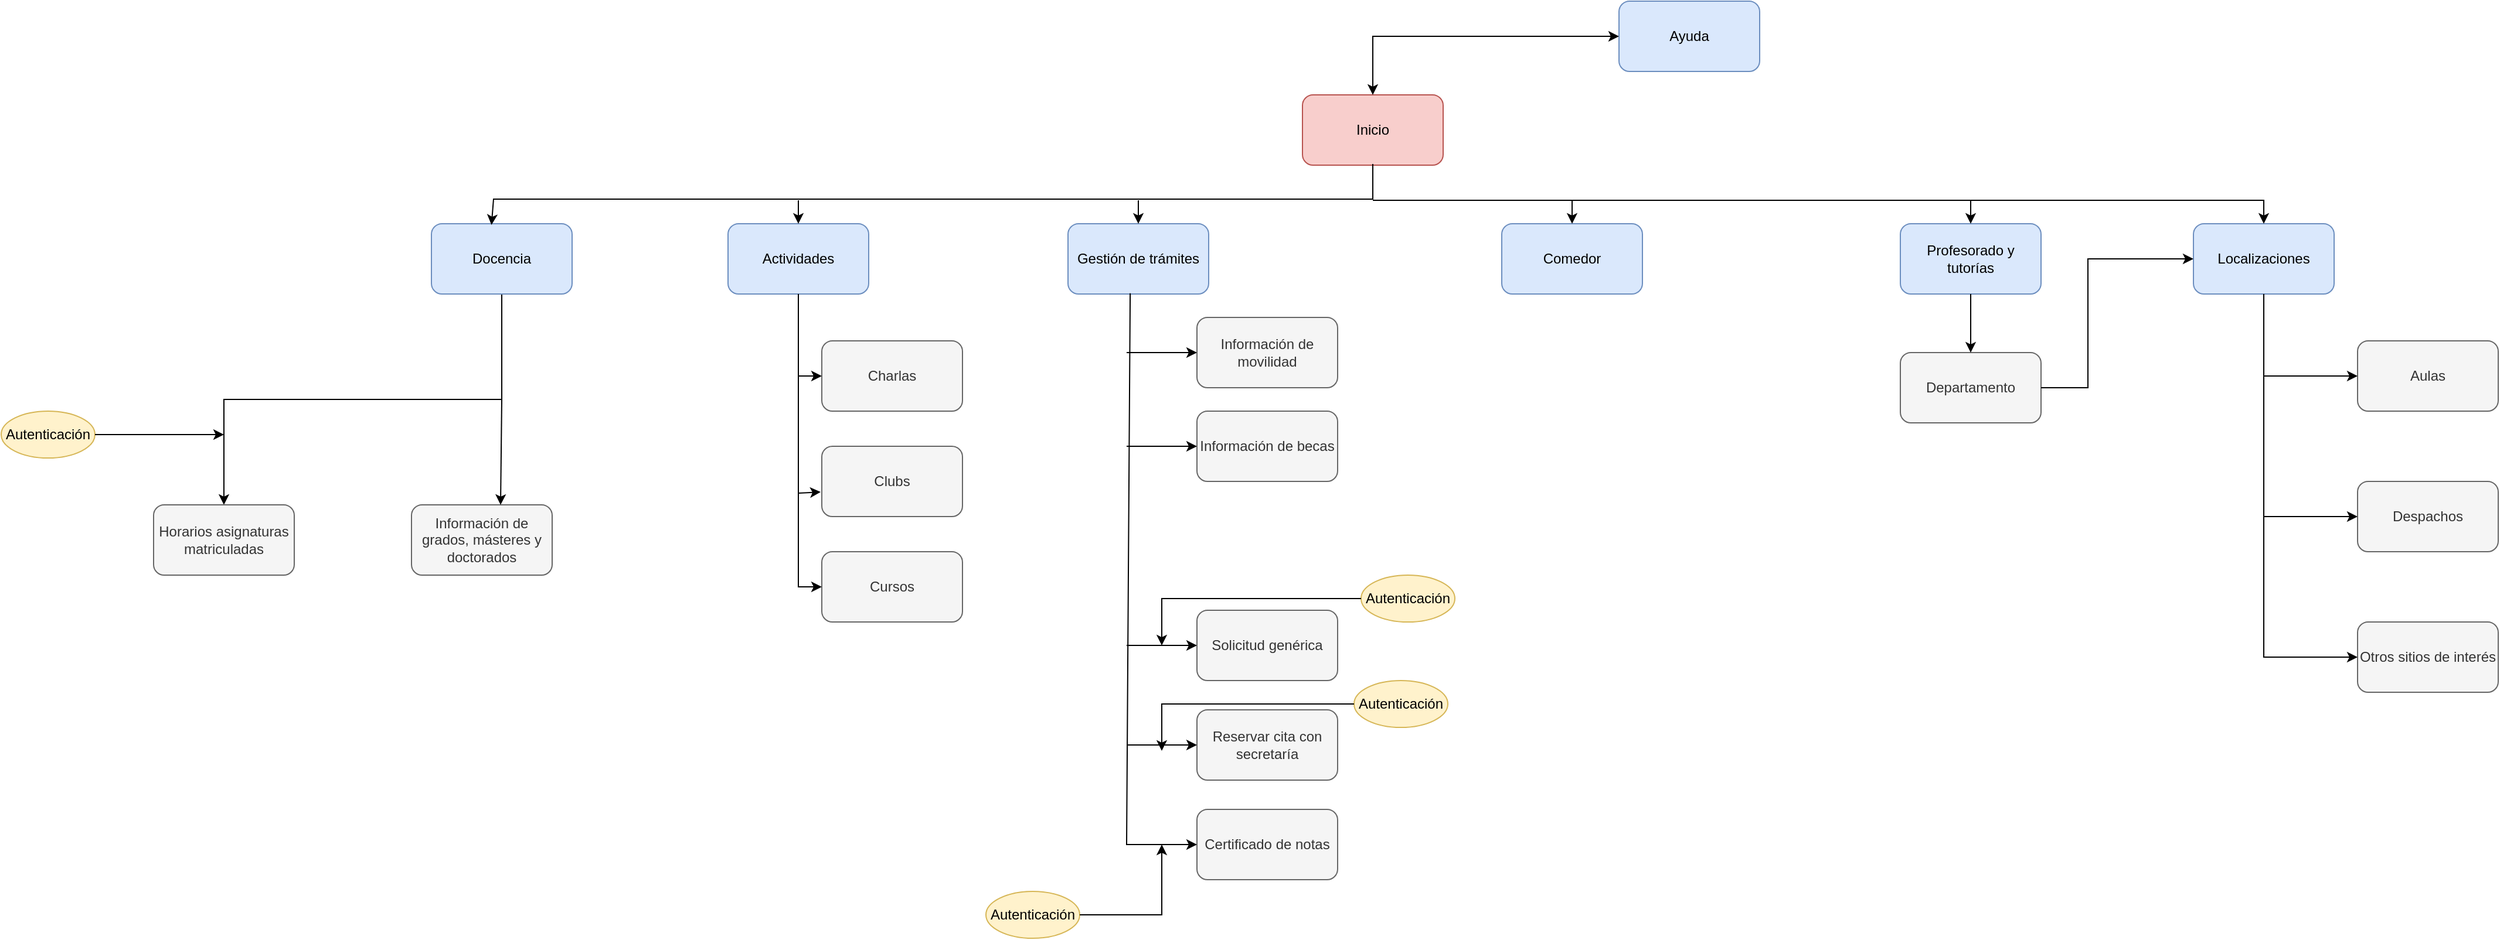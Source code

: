 <mxfile version="22.0.8" type="device">
  <diagram name="Página-1" id="i3td5TDXn7ywtJDDrA1z">
    <mxGraphModel dx="2577" dy="2059" grid="1" gridSize="10" guides="1" tooltips="1" connect="1" arrows="1" fold="1" page="1" pageScale="1" pageWidth="827" pageHeight="1169" math="0" shadow="0">
      <root>
        <mxCell id="0" />
        <mxCell id="1" parent="0" />
        <mxCell id="WYK5GVYj1YptVruKztGQ-1" value="Inicio" style="rounded=1;whiteSpace=wrap;html=1;fillColor=#f8cecc;strokeColor=#b85450;" parent="1" vertex="1">
          <mxGeometry x="330" y="30" width="120" height="60" as="geometry" />
        </mxCell>
        <mxCell id="WYK5GVYj1YptVruKztGQ-14" style="edgeStyle=orthogonalEdgeStyle;rounded=0;orthogonalLoop=1;jettySize=auto;html=1;exitX=0.5;exitY=1;exitDx=0;exitDy=0;entryX=0.5;entryY=0;entryDx=0;entryDy=0;" parent="1" source="WYK5GVYj1YptVruKztGQ-2" target="WYK5GVYj1YptVruKztGQ-13" edge="1">
          <mxGeometry relative="1" as="geometry" />
        </mxCell>
        <mxCell id="WYK5GVYj1YptVruKztGQ-2" value="Docencia" style="rounded=1;whiteSpace=wrap;html=1;fillColor=#dae8fc;strokeColor=#6c8ebf;" parent="1" vertex="1">
          <mxGeometry x="-413" y="140" width="120" height="60" as="geometry" />
        </mxCell>
        <mxCell id="WYK5GVYj1YptVruKztGQ-4" value="Gestión de trámites" style="rounded=1;whiteSpace=wrap;html=1;fillColor=#dae8fc;strokeColor=#6c8ebf;" parent="1" vertex="1">
          <mxGeometry x="130" y="140" width="120" height="60" as="geometry" />
        </mxCell>
        <mxCell id="WYK5GVYj1YptVruKztGQ-5" value="Comedor" style="rounded=1;whiteSpace=wrap;html=1;fillColor=#dae8fc;strokeColor=#6c8ebf;" parent="1" vertex="1">
          <mxGeometry x="500" y="140" width="120" height="60" as="geometry" />
        </mxCell>
        <mxCell id="WYK5GVYj1YptVruKztGQ-6" value="Profesorado y tutorías" style="rounded=1;whiteSpace=wrap;html=1;fillColor=#dae8fc;strokeColor=#6c8ebf;" parent="1" vertex="1">
          <mxGeometry x="840" y="140" width="120" height="60" as="geometry" />
        </mxCell>
        <mxCell id="WYK5GVYj1YptVruKztGQ-7" value="Localizaciones" style="rounded=1;whiteSpace=wrap;html=1;fillColor=#dae8fc;strokeColor=#6c8ebf;" parent="1" vertex="1">
          <mxGeometry x="1090" y="140" width="120" height="60" as="geometry" />
        </mxCell>
        <mxCell id="WYK5GVYj1YptVruKztGQ-9" value="Actividades" style="rounded=1;whiteSpace=wrap;html=1;fillColor=#dae8fc;strokeColor=#6c8ebf;" parent="1" vertex="1">
          <mxGeometry x="-160" y="140" width="120" height="60" as="geometry" />
        </mxCell>
        <mxCell id="WYK5GVYj1YptVruKztGQ-10" value="Ayuda" style="rounded=1;whiteSpace=wrap;html=1;fillColor=#dae8fc;strokeColor=#6c8ebf;" parent="1" vertex="1">
          <mxGeometry x="600" y="-50" width="120" height="60" as="geometry" />
        </mxCell>
        <mxCell id="WYK5GVYj1YptVruKztGQ-11" value="" style="endArrow=classic;startArrow=classic;html=1;rounded=0;entryX=0;entryY=0.5;entryDx=0;entryDy=0;exitX=0.5;exitY=0;exitDx=0;exitDy=0;" parent="1" source="WYK5GVYj1YptVruKztGQ-1" target="WYK5GVYj1YptVruKztGQ-10" edge="1">
          <mxGeometry width="50" height="50" relative="1" as="geometry">
            <mxPoint x="600" y="180" as="sourcePoint" />
            <mxPoint x="650" y="130" as="targetPoint" />
            <Array as="points">
              <mxPoint x="390" y="-20" />
            </Array>
          </mxGeometry>
        </mxCell>
        <mxCell id="WYK5GVYj1YptVruKztGQ-13" value="Horarios asignaturas matriculadas" style="rounded=1;whiteSpace=wrap;html=1;fillColor=#f5f5f5;fontColor=#333333;strokeColor=#666666;" parent="1" vertex="1">
          <mxGeometry x="-650" y="380" width="120" height="60" as="geometry" />
        </mxCell>
        <mxCell id="WYK5GVYj1YptVruKztGQ-15" value="Autenticación" style="ellipse;whiteSpace=wrap;html=1;fillColor=#fff2cc;strokeColor=#d6b656;" parent="1" vertex="1">
          <mxGeometry x="-780" y="300" width="80" height="40" as="geometry" />
        </mxCell>
        <mxCell id="WYK5GVYj1YptVruKztGQ-16" value="" style="endArrow=classic;html=1;rounded=0;exitX=1;exitY=0.5;exitDx=0;exitDy=0;" parent="1" source="WYK5GVYj1YptVruKztGQ-15" edge="1">
          <mxGeometry width="50" height="50" relative="1" as="geometry">
            <mxPoint x="-180" y="180" as="sourcePoint" />
            <mxPoint x="-590" y="320" as="targetPoint" />
          </mxGeometry>
        </mxCell>
        <mxCell id="WYK5GVYj1YptVruKztGQ-17" value="" style="endArrow=classic;html=1;rounded=0;exitX=0.5;exitY=1;exitDx=0;exitDy=0;entryX=0.427;entryY=0.017;entryDx=0;entryDy=0;entryPerimeter=0;" parent="1" target="WYK5GVYj1YptVruKztGQ-2" edge="1">
          <mxGeometry width="50" height="50" relative="1" as="geometry">
            <mxPoint x="390" y="89" as="sourcePoint" />
            <mxPoint x="-353" y="139" as="targetPoint" />
            <Array as="points">
              <mxPoint x="390" y="119" />
              <mxPoint x="-360" y="119" />
            </Array>
          </mxGeometry>
        </mxCell>
        <mxCell id="WYK5GVYj1YptVruKztGQ-18" value="" style="endArrow=classic;html=1;rounded=0;entryX=0.5;entryY=0;entryDx=0;entryDy=0;" parent="1" target="WYK5GVYj1YptVruKztGQ-9" edge="1">
          <mxGeometry width="50" height="50" relative="1" as="geometry">
            <mxPoint x="-100" y="120" as="sourcePoint" />
            <mxPoint x="80" y="130" as="targetPoint" />
          </mxGeometry>
        </mxCell>
        <mxCell id="WYK5GVYj1YptVruKztGQ-19" value="" style="endArrow=classic;html=1;rounded=0;entryX=0.5;entryY=0;entryDx=0;entryDy=0;" parent="1" target="WYK5GVYj1YptVruKztGQ-4" edge="1">
          <mxGeometry width="50" height="50" relative="1" as="geometry">
            <mxPoint x="190" y="120" as="sourcePoint" />
            <mxPoint x="80" y="130" as="targetPoint" />
          </mxGeometry>
        </mxCell>
        <mxCell id="WYK5GVYj1YptVruKztGQ-20" value="Charlas" style="rounded=1;whiteSpace=wrap;html=1;fillColor=#f5f5f5;fontColor=#333333;strokeColor=#666666;" parent="1" vertex="1">
          <mxGeometry x="-80" y="240" width="120" height="60" as="geometry" />
        </mxCell>
        <mxCell id="WYK5GVYj1YptVruKztGQ-21" value="Clubs" style="rounded=1;whiteSpace=wrap;html=1;fillColor=#f5f5f5;fontColor=#333333;strokeColor=#666666;" parent="1" vertex="1">
          <mxGeometry x="-80" y="330" width="120" height="60" as="geometry" />
        </mxCell>
        <mxCell id="WYK5GVYj1YptVruKztGQ-22" value="Cursos" style="rounded=1;whiteSpace=wrap;html=1;fillColor=#f5f5f5;fontColor=#333333;strokeColor=#666666;" parent="1" vertex="1">
          <mxGeometry x="-80" y="420" width="120" height="60" as="geometry" />
        </mxCell>
        <mxCell id="WYK5GVYj1YptVruKztGQ-23" value="" style="endArrow=classic;html=1;rounded=0;exitX=0.5;exitY=1;exitDx=0;exitDy=0;entryX=0;entryY=0.5;entryDx=0;entryDy=0;" parent="1" source="WYK5GVYj1YptVruKztGQ-9" target="WYK5GVYj1YptVruKztGQ-22" edge="1">
          <mxGeometry width="50" height="50" relative="1" as="geometry">
            <mxPoint x="70" y="280" as="sourcePoint" />
            <mxPoint x="120" y="230" as="targetPoint" />
            <Array as="points">
              <mxPoint x="-100" y="450" />
            </Array>
          </mxGeometry>
        </mxCell>
        <mxCell id="WYK5GVYj1YptVruKztGQ-24" value="" style="endArrow=classic;html=1;rounded=0;entryX=0;entryY=0.5;entryDx=0;entryDy=0;" parent="1" target="WYK5GVYj1YptVruKztGQ-20" edge="1">
          <mxGeometry width="50" height="50" relative="1" as="geometry">
            <mxPoint x="-100" y="270" as="sourcePoint" />
            <mxPoint x="120" y="230" as="targetPoint" />
          </mxGeometry>
        </mxCell>
        <mxCell id="WYK5GVYj1YptVruKztGQ-25" value="" style="endArrow=classic;html=1;rounded=0;entryX=-0.008;entryY=0.65;entryDx=0;entryDy=0;entryPerimeter=0;" parent="1" target="WYK5GVYj1YptVruKztGQ-21" edge="1">
          <mxGeometry width="50" height="50" relative="1" as="geometry">
            <mxPoint x="-100" y="370" as="sourcePoint" />
            <mxPoint x="120" y="230" as="targetPoint" />
          </mxGeometry>
        </mxCell>
        <mxCell id="WYK5GVYj1YptVruKztGQ-26" value="Departamento" style="rounded=1;whiteSpace=wrap;html=1;fillColor=#f5f5f5;fontColor=#333333;strokeColor=#666666;" parent="1" vertex="1">
          <mxGeometry x="840" y="250" width="120" height="60" as="geometry" />
        </mxCell>
        <mxCell id="WYK5GVYj1YptVruKztGQ-27" value="" style="endArrow=classic;html=1;rounded=0;exitX=0.5;exitY=1;exitDx=0;exitDy=0;entryX=0.5;entryY=0;entryDx=0;entryDy=0;" parent="1" source="WYK5GVYj1YptVruKztGQ-6" target="WYK5GVYj1YptVruKztGQ-26" edge="1">
          <mxGeometry width="50" height="50" relative="1" as="geometry">
            <mxPoint x="770" y="280" as="sourcePoint" />
            <mxPoint x="820" y="230" as="targetPoint" />
          </mxGeometry>
        </mxCell>
        <mxCell id="WYK5GVYj1YptVruKztGQ-28" value="" style="endArrow=classic;html=1;rounded=0;entryX=0.5;entryY=0;entryDx=0;entryDy=0;" parent="1" target="WYK5GVYj1YptVruKztGQ-7" edge="1">
          <mxGeometry width="50" height="50" relative="1" as="geometry">
            <mxPoint x="390" y="120" as="sourcePoint" />
            <mxPoint x="800" y="230" as="targetPoint" />
            <Array as="points">
              <mxPoint x="1150" y="120" />
            </Array>
          </mxGeometry>
        </mxCell>
        <mxCell id="WYK5GVYj1YptVruKztGQ-29" value="" style="endArrow=classic;html=1;rounded=0;entryX=0.5;entryY=0;entryDx=0;entryDy=0;" parent="1" target="WYK5GVYj1YptVruKztGQ-5" edge="1">
          <mxGeometry width="50" height="50" relative="1" as="geometry">
            <mxPoint x="560" y="120" as="sourcePoint" />
            <mxPoint x="800" y="230" as="targetPoint" />
          </mxGeometry>
        </mxCell>
        <mxCell id="WYK5GVYj1YptVruKztGQ-30" value="" style="endArrow=classic;html=1;rounded=0;entryX=0.5;entryY=0;entryDx=0;entryDy=0;" parent="1" target="WYK5GVYj1YptVruKztGQ-6" edge="1">
          <mxGeometry width="50" height="50" relative="1" as="geometry">
            <mxPoint x="900" y="120" as="sourcePoint" />
            <mxPoint x="800" y="230" as="targetPoint" />
          </mxGeometry>
        </mxCell>
        <mxCell id="WYK5GVYj1YptVruKztGQ-31" value="Información de movilidad" style="rounded=1;whiteSpace=wrap;html=1;fillColor=#f5f5f5;fontColor=#333333;strokeColor=#666666;" parent="1" vertex="1">
          <mxGeometry x="240" y="220" width="120" height="60" as="geometry" />
        </mxCell>
        <mxCell id="WYK5GVYj1YptVruKztGQ-32" value="Información de becas" style="rounded=1;whiteSpace=wrap;html=1;fillColor=#f5f5f5;fontColor=#333333;strokeColor=#666666;" parent="1" vertex="1">
          <mxGeometry x="240" y="300" width="120" height="60" as="geometry" />
        </mxCell>
        <mxCell id="WYK5GVYj1YptVruKztGQ-33" value="Información de grados, másteres y doctorados" style="rounded=1;whiteSpace=wrap;html=1;fillColor=#f5f5f5;fontColor=#333333;strokeColor=#666666;" parent="1" vertex="1">
          <mxGeometry x="-430" y="380" width="120" height="60" as="geometry" />
        </mxCell>
        <mxCell id="WYK5GVYj1YptVruKztGQ-34" value="Solicitud genérica" style="rounded=1;whiteSpace=wrap;html=1;fillColor=#f5f5f5;fontColor=#333333;strokeColor=#666666;" parent="1" vertex="1">
          <mxGeometry x="240" y="470" width="120" height="60" as="geometry" />
        </mxCell>
        <mxCell id="WYK5GVYj1YptVruKztGQ-35" value="Certificado de notas" style="rounded=1;whiteSpace=wrap;html=1;fillColor=#f5f5f5;fontColor=#333333;strokeColor=#666666;" parent="1" vertex="1">
          <mxGeometry x="240" y="640" width="120" height="60" as="geometry" />
        </mxCell>
        <mxCell id="WYK5GVYj1YptVruKztGQ-36" value="Reservar cita con secretaría" style="rounded=1;whiteSpace=wrap;html=1;fillColor=#f5f5f5;fontColor=#333333;strokeColor=#666666;" parent="1" vertex="1">
          <mxGeometry x="240" y="555" width="120" height="60" as="geometry" />
        </mxCell>
        <mxCell id="WYK5GVYj1YptVruKztGQ-37" value="" style="endArrow=classic;html=1;rounded=0;exitX=0.442;exitY=0.99;exitDx=0;exitDy=0;exitPerimeter=0;entryX=0;entryY=0.5;entryDx=0;entryDy=0;" parent="1" source="WYK5GVYj1YptVruKztGQ-4" target="WYK5GVYj1YptVruKztGQ-35" edge="1">
          <mxGeometry width="50" height="50" relative="1" as="geometry">
            <mxPoint x="400" y="460" as="sourcePoint" />
            <mxPoint x="450" y="410" as="targetPoint" />
            <Array as="points">
              <mxPoint x="180" y="670" />
            </Array>
          </mxGeometry>
        </mxCell>
        <mxCell id="WYK5GVYj1YptVruKztGQ-38" value="" style="endArrow=classic;html=1;rounded=0;entryX=0;entryY=0.5;entryDx=0;entryDy=0;" parent="1" target="WYK5GVYj1YptVruKztGQ-31" edge="1">
          <mxGeometry width="50" height="50" relative="1" as="geometry">
            <mxPoint x="180" y="250" as="sourcePoint" />
            <mxPoint x="450" y="410" as="targetPoint" />
          </mxGeometry>
        </mxCell>
        <mxCell id="WYK5GVYj1YptVruKztGQ-39" value="" style="endArrow=classic;html=1;rounded=0;entryX=0;entryY=0.5;entryDx=0;entryDy=0;" parent="1" target="WYK5GVYj1YptVruKztGQ-32" edge="1">
          <mxGeometry width="50" height="50" relative="1" as="geometry">
            <mxPoint x="180" y="330" as="sourcePoint" />
            <mxPoint x="450" y="410" as="targetPoint" />
          </mxGeometry>
        </mxCell>
        <mxCell id="WYK5GVYj1YptVruKztGQ-40" value="" style="endArrow=classic;html=1;rounded=0;" parent="1" edge="1">
          <mxGeometry width="50" height="50" relative="1" as="geometry">
            <mxPoint x="-353" y="290" as="sourcePoint" />
            <mxPoint x="-354" y="380" as="targetPoint" />
          </mxGeometry>
        </mxCell>
        <mxCell id="WYK5GVYj1YptVruKztGQ-41" value="" style="endArrow=classic;html=1;rounded=0;entryX=0;entryY=0.5;entryDx=0;entryDy=0;" parent="1" target="WYK5GVYj1YptVruKztGQ-34" edge="1">
          <mxGeometry width="50" height="50" relative="1" as="geometry">
            <mxPoint x="180" y="500" as="sourcePoint" />
            <mxPoint x="450" y="410" as="targetPoint" />
          </mxGeometry>
        </mxCell>
        <mxCell id="WYK5GVYj1YptVruKztGQ-42" value="" style="endArrow=classic;html=1;rounded=0;entryX=0;entryY=0.5;entryDx=0;entryDy=0;" parent="1" target="WYK5GVYj1YptVruKztGQ-36" edge="1">
          <mxGeometry width="50" height="50" relative="1" as="geometry">
            <mxPoint x="180" y="585" as="sourcePoint" />
            <mxPoint x="450" y="410" as="targetPoint" />
          </mxGeometry>
        </mxCell>
        <mxCell id="WYK5GVYj1YptVruKztGQ-44" value="Autenticación" style="ellipse;whiteSpace=wrap;html=1;fillColor=#fff2cc;strokeColor=#d6b656;" parent="1" vertex="1">
          <mxGeometry x="60" y="710" width="80" height="40" as="geometry" />
        </mxCell>
        <mxCell id="WYK5GVYj1YptVruKztGQ-45" value="Autenticación" style="ellipse;whiteSpace=wrap;html=1;fillColor=#fff2cc;strokeColor=#d6b656;" parent="1" vertex="1">
          <mxGeometry x="374" y="530" width="80" height="40" as="geometry" />
        </mxCell>
        <mxCell id="WYK5GVYj1YptVruKztGQ-46" value="Autenticación" style="ellipse;whiteSpace=wrap;html=1;fillColor=#fff2cc;strokeColor=#d6b656;" parent="1" vertex="1">
          <mxGeometry x="380" y="440" width="80" height="40" as="geometry" />
        </mxCell>
        <mxCell id="WYK5GVYj1YptVruKztGQ-47" value="" style="endArrow=classic;html=1;rounded=0;exitX=1;exitY=0.5;exitDx=0;exitDy=0;" parent="1" source="WYK5GVYj1YptVruKztGQ-44" edge="1">
          <mxGeometry width="50" height="50" relative="1" as="geometry">
            <mxPoint x="-180" y="620" as="sourcePoint" />
            <mxPoint x="210" y="670" as="targetPoint" />
            <Array as="points">
              <mxPoint x="210" y="730" />
            </Array>
          </mxGeometry>
        </mxCell>
        <mxCell id="WYK5GVYj1YptVruKztGQ-48" value="" style="endArrow=classic;html=1;rounded=0;exitX=0;exitY=0.5;exitDx=0;exitDy=0;" parent="1" source="WYK5GVYj1YptVruKztGQ-45" edge="1">
          <mxGeometry width="50" height="50" relative="1" as="geometry">
            <mxPoint x="-180" y="620" as="sourcePoint" />
            <mxPoint x="210" y="590" as="targetPoint" />
            <Array as="points">
              <mxPoint x="210" y="550" />
            </Array>
          </mxGeometry>
        </mxCell>
        <mxCell id="WYK5GVYj1YptVruKztGQ-49" value="" style="endArrow=classic;html=1;rounded=0;exitX=0;exitY=0.5;exitDx=0;exitDy=0;" parent="1" source="WYK5GVYj1YptVruKztGQ-46" edge="1">
          <mxGeometry width="50" height="50" relative="1" as="geometry">
            <mxPoint x="30" y="620" as="sourcePoint" />
            <mxPoint x="210" y="500" as="targetPoint" />
            <Array as="points">
              <mxPoint x="210" y="460" />
            </Array>
          </mxGeometry>
        </mxCell>
        <mxCell id="WYK5GVYj1YptVruKztGQ-50" value="Aulas" style="rounded=1;whiteSpace=wrap;html=1;fillColor=#f5f5f5;fontColor=#333333;strokeColor=#666666;" parent="1" vertex="1">
          <mxGeometry x="1230" y="240" width="120" height="60" as="geometry" />
        </mxCell>
        <mxCell id="WYK5GVYj1YptVruKztGQ-51" value="Despachos" style="rounded=1;whiteSpace=wrap;html=1;fillColor=#f5f5f5;fontColor=#333333;strokeColor=#666666;" parent="1" vertex="1">
          <mxGeometry x="1230" y="360" width="120" height="60" as="geometry" />
        </mxCell>
        <mxCell id="WYK5GVYj1YptVruKztGQ-52" value="Otros sitios de interés" style="rounded=1;whiteSpace=wrap;html=1;fillColor=#f5f5f5;fontColor=#333333;strokeColor=#666666;" parent="1" vertex="1">
          <mxGeometry x="1230" y="480" width="120" height="60" as="geometry" />
        </mxCell>
        <mxCell id="WYK5GVYj1YptVruKztGQ-53" value="" style="endArrow=classic;html=1;rounded=0;exitX=0.5;exitY=1;exitDx=0;exitDy=0;entryX=0;entryY=0.5;entryDx=0;entryDy=0;" parent="1" source="WYK5GVYj1YptVruKztGQ-7" target="WYK5GVYj1YptVruKztGQ-52" edge="1">
          <mxGeometry width="50" height="50" relative="1" as="geometry">
            <mxPoint x="960" y="250" as="sourcePoint" />
            <mxPoint x="1010" y="200" as="targetPoint" />
            <Array as="points">
              <mxPoint x="1150" y="510" />
            </Array>
          </mxGeometry>
        </mxCell>
        <mxCell id="WYK5GVYj1YptVruKztGQ-54" value="" style="endArrow=classic;html=1;rounded=0;entryX=0;entryY=0.5;entryDx=0;entryDy=0;" parent="1" target="WYK5GVYj1YptVruKztGQ-51" edge="1">
          <mxGeometry width="50" height="50" relative="1" as="geometry">
            <mxPoint x="1150" y="390" as="sourcePoint" />
            <mxPoint x="1010" y="200" as="targetPoint" />
          </mxGeometry>
        </mxCell>
        <mxCell id="WYK5GVYj1YptVruKztGQ-55" value="" style="endArrow=classic;html=1;rounded=0;entryX=0;entryY=0.5;entryDx=0;entryDy=0;" parent="1" target="WYK5GVYj1YptVruKztGQ-50" edge="1">
          <mxGeometry width="50" height="50" relative="1" as="geometry">
            <mxPoint x="1150" y="270" as="sourcePoint" />
            <mxPoint x="1010" y="200" as="targetPoint" />
          </mxGeometry>
        </mxCell>
        <mxCell id="uie5tBC2v7kFPkfEkEaR-1" value="" style="endArrow=classic;html=1;rounded=0;exitX=1;exitY=0.5;exitDx=0;exitDy=0;entryX=0;entryY=0.5;entryDx=0;entryDy=0;" edge="1" parent="1" source="WYK5GVYj1YptVruKztGQ-26" target="WYK5GVYj1YptVruKztGQ-7">
          <mxGeometry width="50" height="50" relative="1" as="geometry">
            <mxPoint x="850" y="320" as="sourcePoint" />
            <mxPoint x="900" y="270" as="targetPoint" />
            <Array as="points">
              <mxPoint x="1000" y="280" />
              <mxPoint x="1000" y="170" />
            </Array>
          </mxGeometry>
        </mxCell>
      </root>
    </mxGraphModel>
  </diagram>
</mxfile>
